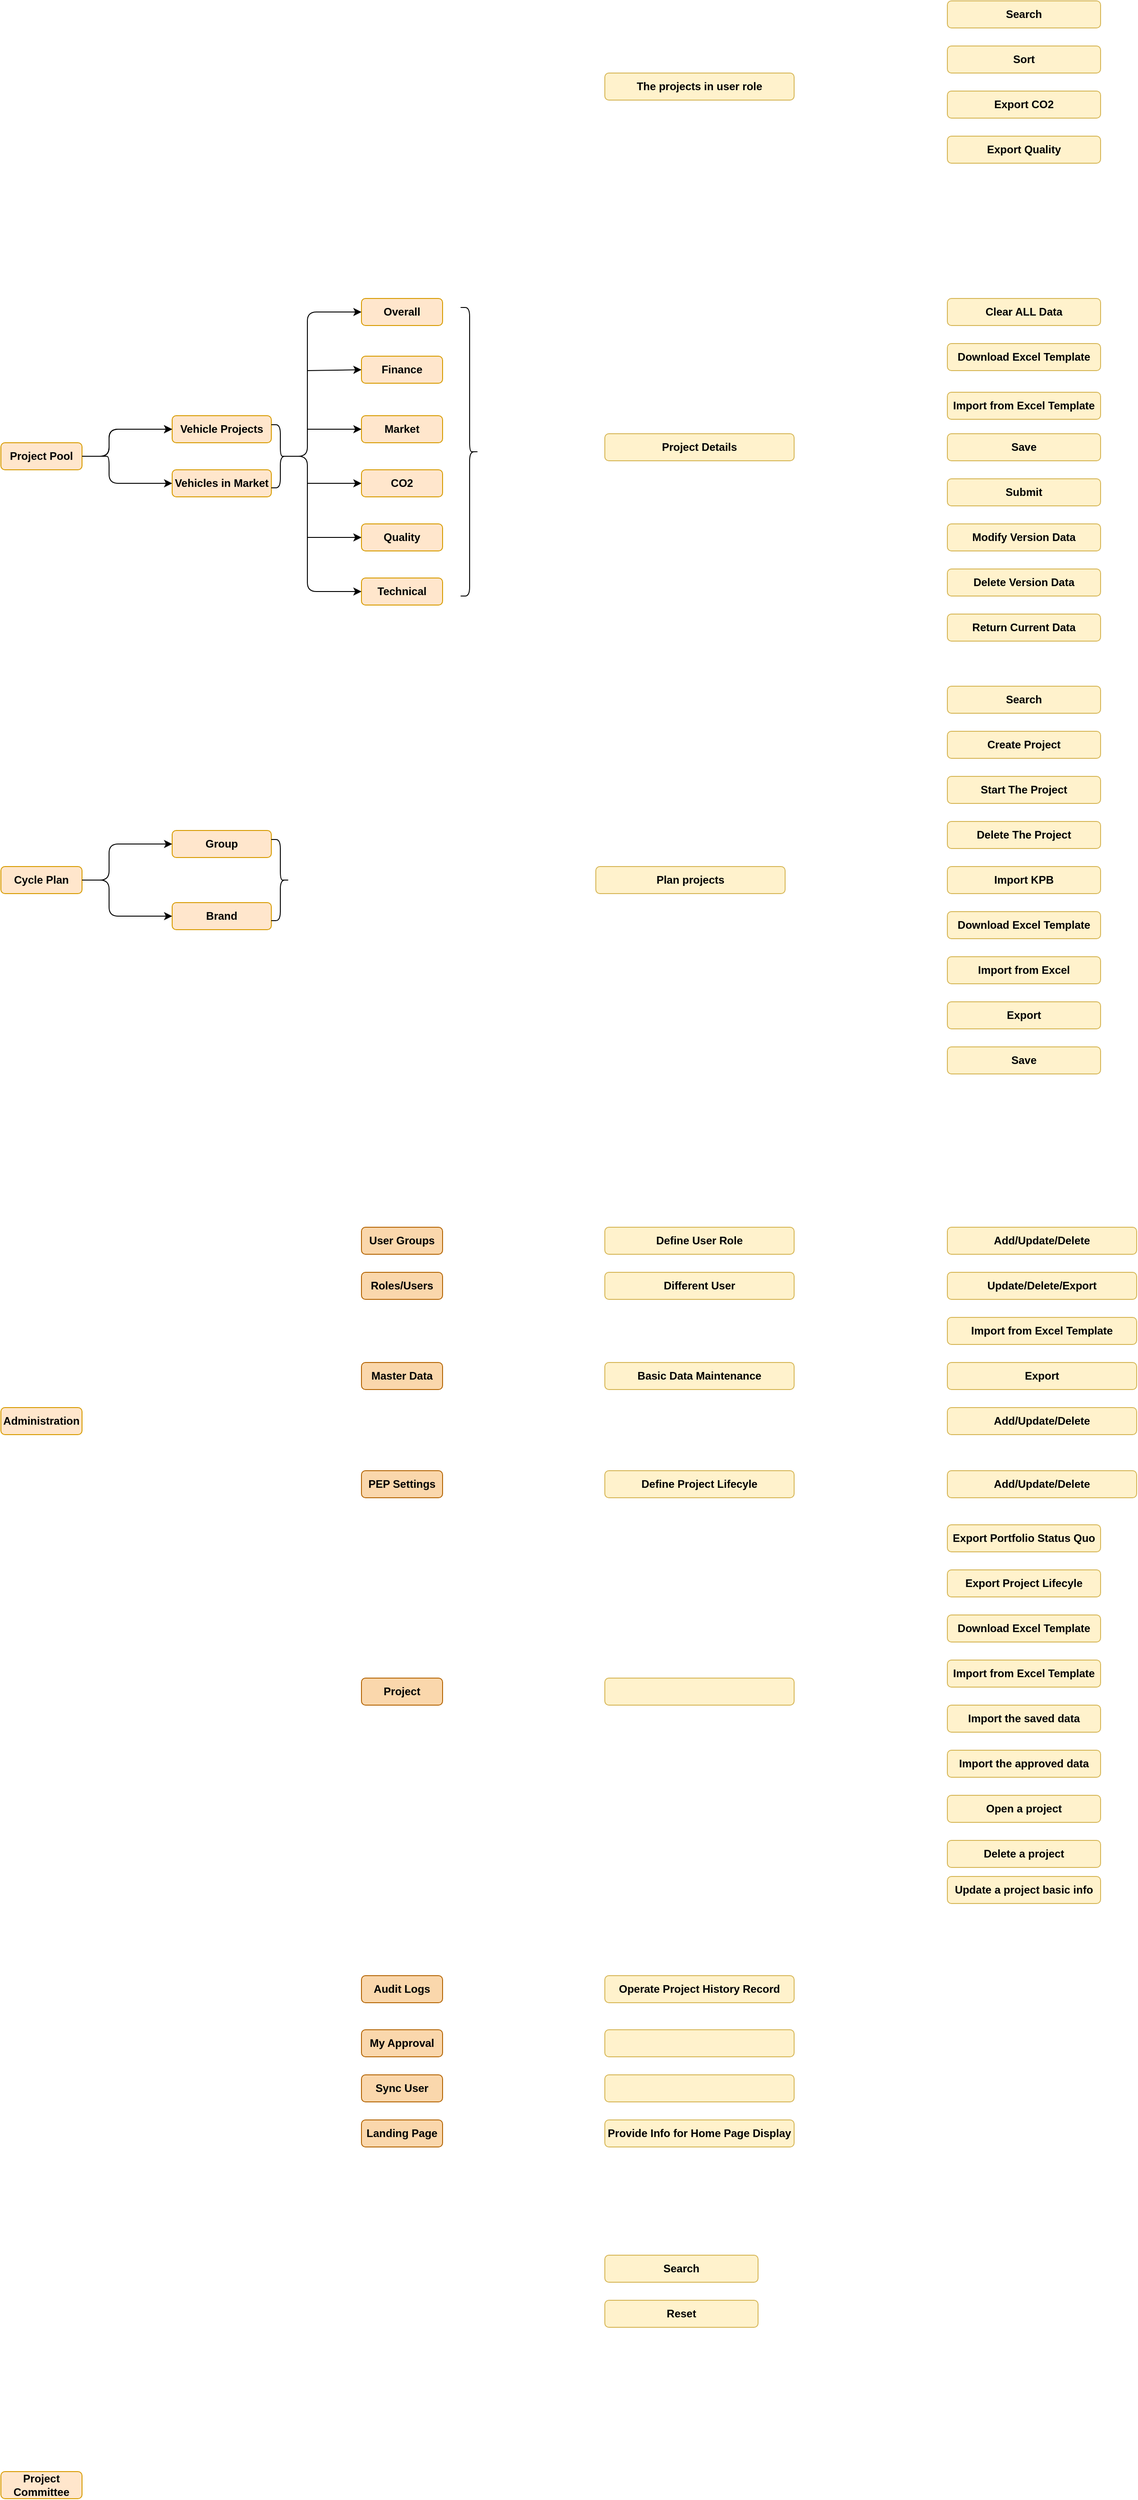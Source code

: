 <mxfile version="13.6.6" type="github">
  <diagram id="n2Vf3eqKdyxLM4GQyHRS" name="Page-1">
    <mxGraphModel dx="1422" dy="741" grid="1" gridSize="10" guides="1" tooltips="1" connect="1" arrows="1" fold="1" page="1" pageScale="1" pageWidth="4681" pageHeight="3300" math="0" shadow="0">
      <root>
        <mxCell id="0" />
        <mxCell id="1" parent="0" />
        <mxCell id="k5MXxjJfHEkBRCnErAjd-1" value="Project Pool" style="rounded=1;whiteSpace=wrap;html=1;fillColor=#ffe6cc;strokeColor=#d79b00;fontStyle=1" vertex="1" parent="1">
          <mxGeometry x="40" y="820" width="90" height="30" as="geometry" />
        </mxCell>
        <mxCell id="k5MXxjJfHEkBRCnErAjd-2" value="Vehicle Projects" style="rounded=1;whiteSpace=wrap;html=1;fillColor=#ffe6cc;strokeColor=#d79b00;fontStyle=1" vertex="1" parent="1">
          <mxGeometry x="230" y="790" width="110" height="30" as="geometry" />
        </mxCell>
        <mxCell id="k5MXxjJfHEkBRCnErAjd-3" value="Vehicles in Market" style="rounded=1;whiteSpace=wrap;html=1;fillColor=#ffe6cc;strokeColor=#d79b00;fontStyle=1" vertex="1" parent="1">
          <mxGeometry x="230" y="850" width="110" height="30" as="geometry" />
        </mxCell>
        <mxCell id="k5MXxjJfHEkBRCnErAjd-5" value="Overall" style="rounded=1;whiteSpace=wrap;html=1;fillColor=#ffe6cc;strokeColor=#d79b00;fontStyle=1" vertex="1" parent="1">
          <mxGeometry x="440" y="660" width="90" height="30" as="geometry" />
        </mxCell>
        <mxCell id="k5MXxjJfHEkBRCnErAjd-6" value="CO2" style="rounded=1;whiteSpace=wrap;html=1;fillColor=#ffe6cc;strokeColor=#d79b00;fontStyle=1" vertex="1" parent="1">
          <mxGeometry x="440" y="850" width="90" height="30" as="geometry" />
        </mxCell>
        <mxCell id="k5MXxjJfHEkBRCnErAjd-7" value="Market" style="rounded=1;whiteSpace=wrap;html=1;fillColor=#ffe6cc;strokeColor=#d79b00;fontStyle=1" vertex="1" parent="1">
          <mxGeometry x="440" y="790" width="90" height="30" as="geometry" />
        </mxCell>
        <mxCell id="k5MXxjJfHEkBRCnErAjd-8" value="Finance" style="rounded=1;whiteSpace=wrap;html=1;fillColor=#ffe6cc;strokeColor=#d79b00;fontStyle=1" vertex="1" parent="1">
          <mxGeometry x="440" y="724" width="90" height="30" as="geometry" />
        </mxCell>
        <mxCell id="k5MXxjJfHEkBRCnErAjd-9" value="Quality" style="rounded=1;whiteSpace=wrap;html=1;fillColor=#ffe6cc;strokeColor=#d79b00;fontStyle=1" vertex="1" parent="1">
          <mxGeometry x="440" y="910" width="90" height="30" as="geometry" />
        </mxCell>
        <mxCell id="k5MXxjJfHEkBRCnErAjd-10" value="Technical" style="rounded=1;whiteSpace=wrap;html=1;fillColor=#ffe6cc;strokeColor=#d79b00;fontStyle=1" vertex="1" parent="1">
          <mxGeometry x="440" y="970" width="90" height="30" as="geometry" />
        </mxCell>
        <mxCell id="k5MXxjJfHEkBRCnErAjd-12" value="" style="endArrow=classic;html=1;exitX=1;exitY=0.5;exitDx=0;exitDy=0;entryX=0;entryY=0.5;entryDx=0;entryDy=0;fontStyle=1" edge="1" parent="1" source="k5MXxjJfHEkBRCnErAjd-1" target="k5MXxjJfHEkBRCnErAjd-3">
          <mxGeometry width="50" height="50" relative="1" as="geometry">
            <mxPoint x="130" y="870" as="sourcePoint" />
            <mxPoint x="180" y="820" as="targetPoint" />
            <Array as="points">
              <mxPoint x="150" y="835" />
              <mxPoint x="160" y="835" />
              <mxPoint x="160" y="865" />
            </Array>
          </mxGeometry>
        </mxCell>
        <mxCell id="k5MXxjJfHEkBRCnErAjd-13" value="" style="endArrow=classic;html=1;exitX=1;exitY=0.5;exitDx=0;exitDy=0;entryX=0;entryY=0.5;entryDx=0;entryDy=0;fontStyle=1" edge="1" parent="1" source="k5MXxjJfHEkBRCnErAjd-1" target="k5MXxjJfHEkBRCnErAjd-2">
          <mxGeometry width="50" height="50" relative="1" as="geometry">
            <mxPoint x="560" y="770" as="sourcePoint" />
            <mxPoint x="610" y="720" as="targetPoint" />
            <Array as="points">
              <mxPoint x="160" y="835" />
              <mxPoint x="160" y="805" />
            </Array>
          </mxGeometry>
        </mxCell>
        <mxCell id="k5MXxjJfHEkBRCnErAjd-14" value="" style="shape=curlyBracket;whiteSpace=wrap;html=1;rounded=1;direction=west;size=0.5;fontStyle=1" vertex="1" parent="1">
          <mxGeometry x="340" y="800" width="20" height="70" as="geometry" />
        </mxCell>
        <mxCell id="k5MXxjJfHEkBRCnErAjd-15" value="" style="endArrow=classic;html=1;exitX=0.1;exitY=0.5;exitDx=0;exitDy=0;exitPerimeter=0;entryX=0;entryY=0.5;entryDx=0;entryDy=0;fontStyle=1" edge="1" parent="1" source="k5MXxjJfHEkBRCnErAjd-14" target="k5MXxjJfHEkBRCnErAjd-5">
          <mxGeometry width="50" height="50" relative="1" as="geometry">
            <mxPoint x="560" y="770" as="sourcePoint" />
            <mxPoint x="610" y="720" as="targetPoint" />
            <Array as="points">
              <mxPoint x="380" y="835" />
              <mxPoint x="380" y="675" />
            </Array>
          </mxGeometry>
        </mxCell>
        <mxCell id="k5MXxjJfHEkBRCnErAjd-16" value="" style="endArrow=classic;html=1;exitX=0.1;exitY=0.5;exitDx=0;exitDy=0;exitPerimeter=0;entryX=0;entryY=0.5;entryDx=0;entryDy=0;fontStyle=1" edge="1" parent="1" source="k5MXxjJfHEkBRCnErAjd-14" target="k5MXxjJfHEkBRCnErAjd-10">
          <mxGeometry width="50" height="50" relative="1" as="geometry">
            <mxPoint x="560" y="770" as="sourcePoint" />
            <mxPoint x="610" y="720" as="targetPoint" />
            <Array as="points">
              <mxPoint x="380" y="835" />
              <mxPoint x="380" y="985" />
            </Array>
          </mxGeometry>
        </mxCell>
        <mxCell id="k5MXxjJfHEkBRCnErAjd-17" value="" style="endArrow=classic;html=1;entryX=0;entryY=0.5;entryDx=0;entryDy=0;fontStyle=1" edge="1" parent="1" target="k5MXxjJfHEkBRCnErAjd-8">
          <mxGeometry width="50" height="50" relative="1" as="geometry">
            <mxPoint x="380" y="740" as="sourcePoint" />
            <mxPoint x="610" y="720" as="targetPoint" />
          </mxGeometry>
        </mxCell>
        <mxCell id="k5MXxjJfHEkBRCnErAjd-18" value="" style="endArrow=classic;html=1;entryX=0;entryY=0.5;entryDx=0;entryDy=0;fontStyle=1" edge="1" parent="1" target="k5MXxjJfHEkBRCnErAjd-7">
          <mxGeometry width="50" height="50" relative="1" as="geometry">
            <mxPoint x="380" y="805" as="sourcePoint" />
            <mxPoint x="610" y="720" as="targetPoint" />
          </mxGeometry>
        </mxCell>
        <mxCell id="k5MXxjJfHEkBRCnErAjd-19" value="" style="endArrow=classic;html=1;entryX=0;entryY=0.5;entryDx=0;entryDy=0;fontStyle=1" edge="1" parent="1" target="k5MXxjJfHEkBRCnErAjd-6">
          <mxGeometry width="50" height="50" relative="1" as="geometry">
            <mxPoint x="380" y="865" as="sourcePoint" />
            <mxPoint x="610" y="720" as="targetPoint" />
          </mxGeometry>
        </mxCell>
        <mxCell id="k5MXxjJfHEkBRCnErAjd-20" value="" style="endArrow=classic;html=1;entryX=0;entryY=0.5;entryDx=0;entryDy=0;fontStyle=1" edge="1" parent="1" target="k5MXxjJfHEkBRCnErAjd-9">
          <mxGeometry width="50" height="50" relative="1" as="geometry">
            <mxPoint x="380" y="925" as="sourcePoint" />
            <mxPoint x="610" y="720" as="targetPoint" />
          </mxGeometry>
        </mxCell>
        <mxCell id="k5MXxjJfHEkBRCnErAjd-21" value="" style="shape=curlyBracket;whiteSpace=wrap;html=1;rounded=1;direction=west;size=0.5;fontStyle=1" vertex="1" parent="1">
          <mxGeometry x="550" y="670" width="20" height="320" as="geometry" />
        </mxCell>
        <mxCell id="k5MXxjJfHEkBRCnErAjd-25" value="User Groups" style="rounded=1;whiteSpace=wrap;html=1;fillColor=#fad7ac;strokeColor=#b46504;fontStyle=1" vertex="1" parent="1">
          <mxGeometry x="440" y="1690" width="90" height="30" as="geometry" />
        </mxCell>
        <mxCell id="k5MXxjJfHEkBRCnErAjd-26" value="Roles/Users" style="rounded=1;whiteSpace=wrap;html=1;fillColor=#fad7ac;strokeColor=#b46504;fontStyle=1" vertex="1" parent="1">
          <mxGeometry x="440" y="1740" width="90" height="30" as="geometry" />
        </mxCell>
        <mxCell id="k5MXxjJfHEkBRCnErAjd-27" value="Master Data " style="rounded=1;whiteSpace=wrap;html=1;fillColor=#fad7ac;strokeColor=#b46504;fontStyle=1" vertex="1" parent="1">
          <mxGeometry x="440" y="1840" width="90" height="30" as="geometry" />
        </mxCell>
        <mxCell id="k5MXxjJfHEkBRCnErAjd-28" value="PEP Settings" style="rounded=1;whiteSpace=wrap;html=1;fillColor=#fad7ac;strokeColor=#b46504;fontStyle=1" vertex="1" parent="1">
          <mxGeometry x="440" y="1960" width="90" height="30" as="geometry" />
        </mxCell>
        <mxCell id="k5MXxjJfHEkBRCnErAjd-29" value="My Approval" style="rounded=1;whiteSpace=wrap;html=1;fillColor=#fad7ac;strokeColor=#b46504;fontStyle=1" vertex="1" parent="1">
          <mxGeometry x="440" y="2580" width="90" height="30" as="geometry" />
        </mxCell>
        <mxCell id="k5MXxjJfHEkBRCnErAjd-31" value="Audit Logs" style="rounded=1;whiteSpace=wrap;html=1;fillColor=#fad7ac;strokeColor=#b46504;fontStyle=1" vertex="1" parent="1">
          <mxGeometry x="440" y="2520" width="90" height="30" as="geometry" />
        </mxCell>
        <mxCell id="k5MXxjJfHEkBRCnErAjd-32" value="Sync User" style="rounded=1;whiteSpace=wrap;html=1;fillColor=#fad7ac;strokeColor=#b46504;fontStyle=1" vertex="1" parent="1">
          <mxGeometry x="440" y="2630" width="90" height="30" as="geometry" />
        </mxCell>
        <mxCell id="k5MXxjJfHEkBRCnErAjd-33" value="Landing Page" style="rounded=1;whiteSpace=wrap;html=1;fillColor=#fad7ac;strokeColor=#b46504;fontStyle=1" vertex="1" parent="1">
          <mxGeometry x="440" y="2680" width="90" height="30" as="geometry" />
        </mxCell>
        <mxCell id="k5MXxjJfHEkBRCnErAjd-43" value="Administration" style="rounded=1;whiteSpace=wrap;html=1;fillColor=#ffe6cc;strokeColor=#d79b00;fontStyle=1" vertex="1" parent="1">
          <mxGeometry x="40" y="1890" width="90" height="30" as="geometry" />
        </mxCell>
        <mxCell id="k5MXxjJfHEkBRCnErAjd-44" value="Cycle Plan" style="rounded=1;whiteSpace=wrap;html=1;fillColor=#ffe6cc;strokeColor=#d79b00;fontStyle=1" vertex="1" parent="1">
          <mxGeometry x="40" y="1290" width="90" height="30" as="geometry" />
        </mxCell>
        <mxCell id="k5MXxjJfHEkBRCnErAjd-45" value="Group" style="rounded=1;whiteSpace=wrap;html=1;fillColor=#ffe6cc;strokeColor=#d79b00;fontStyle=1" vertex="1" parent="1">
          <mxGeometry x="230" y="1250" width="110" height="30" as="geometry" />
        </mxCell>
        <mxCell id="k5MXxjJfHEkBRCnErAjd-46" value="Brand" style="rounded=1;whiteSpace=wrap;html=1;fillColor=#ffe6cc;strokeColor=#d79b00;fontStyle=1" vertex="1" parent="1">
          <mxGeometry x="230" y="1330" width="110" height="30" as="geometry" />
        </mxCell>
        <mxCell id="k5MXxjJfHEkBRCnErAjd-47" value="" style="endArrow=classic;html=1;exitX=1;exitY=0.5;exitDx=0;exitDy=0;entryX=0;entryY=0.5;entryDx=0;entryDy=0;fontStyle=1" edge="1" parent="1">
          <mxGeometry width="50" height="50" relative="1" as="geometry">
            <mxPoint x="130" y="835" as="sourcePoint" />
            <mxPoint x="230" y="805" as="targetPoint" />
            <Array as="points">
              <mxPoint x="160" y="835" />
              <mxPoint x="160" y="805" />
            </Array>
          </mxGeometry>
        </mxCell>
        <mxCell id="k5MXxjJfHEkBRCnErAjd-48" value="" style="endArrow=classic;html=1;exitX=1;exitY=0.5;exitDx=0;exitDy=0;entryX=0;entryY=0.5;entryDx=0;entryDy=0;" edge="1" parent="1" source="k5MXxjJfHEkBRCnErAjd-44" target="k5MXxjJfHEkBRCnErAjd-45">
          <mxGeometry width="50" height="50" relative="1" as="geometry">
            <mxPoint x="560" y="1310" as="sourcePoint" />
            <mxPoint x="610" y="1260" as="targetPoint" />
            <Array as="points">
              <mxPoint x="160" y="1305" />
              <mxPoint x="160" y="1265" />
            </Array>
          </mxGeometry>
        </mxCell>
        <mxCell id="k5MXxjJfHEkBRCnErAjd-49" value="" style="endArrow=classic;html=1;exitX=1;exitY=0.5;exitDx=0;exitDy=0;entryX=0;entryY=0.5;entryDx=0;entryDy=0;" edge="1" parent="1" source="k5MXxjJfHEkBRCnErAjd-44" target="k5MXxjJfHEkBRCnErAjd-46">
          <mxGeometry width="50" height="50" relative="1" as="geometry">
            <mxPoint x="560" y="1310" as="sourcePoint" />
            <mxPoint x="610" y="1260" as="targetPoint" />
            <Array as="points">
              <mxPoint x="160" y="1305" />
              <mxPoint x="160" y="1345" />
            </Array>
          </mxGeometry>
        </mxCell>
        <mxCell id="k5MXxjJfHEkBRCnErAjd-50" value="" style="shape=curlyBracket;whiteSpace=wrap;html=1;rounded=1;direction=west;size=0.5;fontStyle=1" vertex="1" parent="1">
          <mxGeometry x="340" y="1260" width="20" height="90" as="geometry" />
        </mxCell>
        <mxCell id="k5MXxjJfHEkBRCnErAjd-53" value="Clear ALL Data" style="rounded=1;whiteSpace=wrap;html=1;fillColor=#fff2cc;strokeColor=#d6b656;fontStyle=1" vertex="1" parent="1">
          <mxGeometry x="1090" y="660" width="170" height="30" as="geometry" />
        </mxCell>
        <mxCell id="k5MXxjJfHEkBRCnErAjd-54" value="Download Excel Template" style="rounded=1;whiteSpace=wrap;html=1;fillColor=#fff2cc;strokeColor=#d6b656;fontStyle=1" vertex="1" parent="1">
          <mxGeometry x="1090" y="710" width="170" height="30" as="geometry" />
        </mxCell>
        <mxCell id="k5MXxjJfHEkBRCnErAjd-55" value="Import from Excel Template" style="rounded=1;whiteSpace=wrap;html=1;fillColor=#fff2cc;strokeColor=#d6b656;fontStyle=1" vertex="1" parent="1">
          <mxGeometry x="1090" y="764" width="170" height="30" as="geometry" />
        </mxCell>
        <mxCell id="k5MXxjJfHEkBRCnErAjd-56" value="Save" style="rounded=1;whiteSpace=wrap;html=1;fillColor=#fff2cc;strokeColor=#d6b656;fontStyle=1" vertex="1" parent="1">
          <mxGeometry x="1090" y="810" width="170" height="30" as="geometry" />
        </mxCell>
        <mxCell id="k5MXxjJfHEkBRCnErAjd-57" value="Submit" style="rounded=1;whiteSpace=wrap;html=1;fillColor=#fff2cc;strokeColor=#d6b656;fontStyle=1" vertex="1" parent="1">
          <mxGeometry x="1090" y="860" width="170" height="30" as="geometry" />
        </mxCell>
        <mxCell id="k5MXxjJfHEkBRCnErAjd-58" value="Modify Version Data" style="rounded=1;whiteSpace=wrap;html=1;fillColor=#fff2cc;strokeColor=#d6b656;fontStyle=1" vertex="1" parent="1">
          <mxGeometry x="1090" y="910" width="170" height="30" as="geometry" />
        </mxCell>
        <mxCell id="k5MXxjJfHEkBRCnErAjd-59" value="Delete Version Data" style="rounded=1;whiteSpace=wrap;html=1;fillColor=#fff2cc;strokeColor=#d6b656;fontStyle=1" vertex="1" parent="1">
          <mxGeometry x="1090" y="960" width="170" height="30" as="geometry" />
        </mxCell>
        <mxCell id="k5MXxjJfHEkBRCnErAjd-61" value="Return Current Data" style="rounded=1;whiteSpace=wrap;html=1;fillColor=#fff2cc;strokeColor=#d6b656;fontStyle=1" vertex="1" parent="1">
          <mxGeometry x="1090" y="1010" width="170" height="30" as="geometry" />
        </mxCell>
        <mxCell id="k5MXxjJfHEkBRCnErAjd-62" value="Search" style="rounded=1;whiteSpace=wrap;html=1;fillColor=#fff2cc;strokeColor=#d6b656;fontStyle=1" vertex="1" parent="1">
          <mxGeometry x="1090" y="1090" width="170" height="30" as="geometry" />
        </mxCell>
        <mxCell id="k5MXxjJfHEkBRCnErAjd-63" value="Create Project" style="rounded=1;whiteSpace=wrap;html=1;fillColor=#fff2cc;strokeColor=#d6b656;fontStyle=1" vertex="1" parent="1">
          <mxGeometry x="1090" y="1140" width="170" height="30" as="geometry" />
        </mxCell>
        <mxCell id="k5MXxjJfHEkBRCnErAjd-64" value="Start The Project" style="rounded=1;whiteSpace=wrap;html=1;fillColor=#fff2cc;strokeColor=#d6b656;fontStyle=1" vertex="1" parent="1">
          <mxGeometry x="1090" y="1190" width="170" height="30" as="geometry" />
        </mxCell>
        <mxCell id="k5MXxjJfHEkBRCnErAjd-65" value="Delete The Project" style="rounded=1;whiteSpace=wrap;html=1;fillColor=#fff2cc;strokeColor=#d6b656;fontStyle=1" vertex="1" parent="1">
          <mxGeometry x="1090" y="1240" width="170" height="30" as="geometry" />
        </mxCell>
        <mxCell id="k5MXxjJfHEkBRCnErAjd-66" value="Import KPB" style="rounded=1;whiteSpace=wrap;html=1;fillColor=#fff2cc;strokeColor=#d6b656;fontStyle=1" vertex="1" parent="1">
          <mxGeometry x="1090" y="1290" width="170" height="30" as="geometry" />
        </mxCell>
        <mxCell id="k5MXxjJfHEkBRCnErAjd-67" value="Download Excel Template" style="rounded=1;whiteSpace=wrap;html=1;fillColor=#fff2cc;strokeColor=#d6b656;fontStyle=1" vertex="1" parent="1">
          <mxGeometry x="1090" y="1340" width="170" height="30" as="geometry" />
        </mxCell>
        <mxCell id="k5MXxjJfHEkBRCnErAjd-68" value="Import from Excel" style="rounded=1;whiteSpace=wrap;html=1;fillColor=#fff2cc;strokeColor=#d6b656;fontStyle=1" vertex="1" parent="1">
          <mxGeometry x="1090" y="1390" width="170" height="30" as="geometry" />
        </mxCell>
        <mxCell id="k5MXxjJfHEkBRCnErAjd-69" value="Export" style="rounded=1;whiteSpace=wrap;html=1;fillColor=#fff2cc;strokeColor=#d6b656;fontStyle=1" vertex="1" parent="1">
          <mxGeometry x="1090" y="1440" width="170" height="30" as="geometry" />
        </mxCell>
        <mxCell id="k5MXxjJfHEkBRCnErAjd-70" value="Save" style="rounded=1;whiteSpace=wrap;html=1;fillColor=#fff2cc;strokeColor=#d6b656;fontStyle=1" vertex="1" parent="1">
          <mxGeometry x="1090" y="1490" width="170" height="30" as="geometry" />
        </mxCell>
        <mxCell id="k5MXxjJfHEkBRCnErAjd-71" value="Project Committee" style="rounded=1;whiteSpace=wrap;html=1;fillColor=#ffe6cc;strokeColor=#d79b00;fontStyle=1" vertex="1" parent="1">
          <mxGeometry x="40" y="3070" width="90" height="30" as="geometry" />
        </mxCell>
        <mxCell id="k5MXxjJfHEkBRCnErAjd-72" value="Search" style="rounded=1;whiteSpace=wrap;html=1;fillColor=#fff2cc;strokeColor=#d6b656;fontStyle=1" vertex="1" parent="1">
          <mxGeometry x="710" y="2830" width="170" height="30" as="geometry" />
        </mxCell>
        <mxCell id="k5MXxjJfHEkBRCnErAjd-73" value="Reset" style="rounded=1;whiteSpace=wrap;html=1;fillColor=#fff2cc;strokeColor=#d6b656;fontStyle=1" vertex="1" parent="1">
          <mxGeometry x="710" y="2880" width="170" height="30" as="geometry" />
        </mxCell>
        <mxCell id="k5MXxjJfHEkBRCnErAjd-74" value="Search" style="rounded=1;whiteSpace=wrap;html=1;fillColor=#fff2cc;strokeColor=#d6b656;fontStyle=1" vertex="1" parent="1">
          <mxGeometry x="1090" y="330" width="170" height="30" as="geometry" />
        </mxCell>
        <mxCell id="k5MXxjJfHEkBRCnErAjd-75" value="Sort" style="rounded=1;whiteSpace=wrap;html=1;fillColor=#fff2cc;strokeColor=#d6b656;fontStyle=1" vertex="1" parent="1">
          <mxGeometry x="1090" y="380" width="170" height="30" as="geometry" />
        </mxCell>
        <mxCell id="k5MXxjJfHEkBRCnErAjd-76" value="Export CO2" style="rounded=1;whiteSpace=wrap;html=1;fillColor=#fff2cc;strokeColor=#d6b656;fontStyle=1" vertex="1" parent="1">
          <mxGeometry x="1090" y="430" width="170" height="30" as="geometry" />
        </mxCell>
        <mxCell id="k5MXxjJfHEkBRCnErAjd-77" value="Export Quality" style="rounded=1;whiteSpace=wrap;html=1;fillColor=#fff2cc;strokeColor=#d6b656;fontStyle=1" vertex="1" parent="1">
          <mxGeometry x="1090" y="480" width="170" height="30" as="geometry" />
        </mxCell>
        <mxCell id="k5MXxjJfHEkBRCnErAjd-78" value="Export Portfolio Status Quo" style="rounded=1;whiteSpace=wrap;html=1;fillColor=#fff2cc;strokeColor=#d6b656;fontStyle=1" vertex="1" parent="1">
          <mxGeometry x="1090" y="2020" width="170" height="30" as="geometry" />
        </mxCell>
        <mxCell id="k5MXxjJfHEkBRCnErAjd-79" value="Export Project Lifecyle" style="rounded=1;whiteSpace=wrap;html=1;fillColor=#fff2cc;strokeColor=#d6b656;fontStyle=1" vertex="1" parent="1">
          <mxGeometry x="1090" y="2070" width="170" height="30" as="geometry" />
        </mxCell>
        <mxCell id="k5MXxjJfHEkBRCnErAjd-80" value="Download Excel Template" style="rounded=1;whiteSpace=wrap;html=1;fillColor=#fff2cc;strokeColor=#d6b656;fontStyle=1" vertex="1" parent="1">
          <mxGeometry x="1090" y="2120" width="170" height="30" as="geometry" />
        </mxCell>
        <mxCell id="k5MXxjJfHEkBRCnErAjd-81" value="Import from Excel Template" style="rounded=1;whiteSpace=wrap;html=1;fillColor=#fff2cc;strokeColor=#d6b656;fontStyle=1" vertex="1" parent="1">
          <mxGeometry x="1090" y="2170" width="170" height="30" as="geometry" />
        </mxCell>
        <mxCell id="k5MXxjJfHEkBRCnErAjd-82" value="Import the saved data" style="rounded=1;whiteSpace=wrap;html=1;fillColor=#fff2cc;strokeColor=#d6b656;fontStyle=1" vertex="1" parent="1">
          <mxGeometry x="1090" y="2220" width="170" height="30" as="geometry" />
        </mxCell>
        <mxCell id="k5MXxjJfHEkBRCnErAjd-83" value="Import the approved data" style="rounded=1;whiteSpace=wrap;html=1;fillColor=#fff2cc;strokeColor=#d6b656;fontStyle=1" vertex="1" parent="1">
          <mxGeometry x="1090" y="2270" width="170" height="30" as="geometry" />
        </mxCell>
        <mxCell id="k5MXxjJfHEkBRCnErAjd-84" value="Open a project" style="rounded=1;whiteSpace=wrap;html=1;fillColor=#fff2cc;strokeColor=#d6b656;fontStyle=1" vertex="1" parent="1">
          <mxGeometry x="1090" y="2320" width="170" height="30" as="geometry" />
        </mxCell>
        <mxCell id="k5MXxjJfHEkBRCnErAjd-85" value="Delete a project" style="rounded=1;whiteSpace=wrap;html=1;fillColor=#fff2cc;strokeColor=#d6b656;fontStyle=1" vertex="1" parent="1">
          <mxGeometry x="1090" y="2370" width="170" height="30" as="geometry" />
        </mxCell>
        <mxCell id="k5MXxjJfHEkBRCnErAjd-86" value="Update a project basic info" style="rounded=1;whiteSpace=wrap;html=1;fillColor=#fff2cc;strokeColor=#d6b656;fontStyle=1" vertex="1" parent="1">
          <mxGeometry x="1090" y="2410" width="170" height="30" as="geometry" />
        </mxCell>
        <mxCell id="k5MXxjJfHEkBRCnErAjd-87" value="Add/Update/Delete" style="rounded=1;whiteSpace=wrap;html=1;fillColor=#fff2cc;strokeColor=#d6b656;fontStyle=1" vertex="1" parent="1">
          <mxGeometry x="1090" y="1690" width="210" height="30" as="geometry" />
        </mxCell>
        <mxCell id="k5MXxjJfHEkBRCnErAjd-90" value="Update/Delete/Export" style="rounded=1;whiteSpace=wrap;html=1;fillColor=#fff2cc;strokeColor=#d6b656;fontStyle=1" vertex="1" parent="1">
          <mxGeometry x="1090" y="1740" width="210" height="30" as="geometry" />
        </mxCell>
        <mxCell id="k5MXxjJfHEkBRCnErAjd-92" value="Import from Excel Template" style="rounded=1;whiteSpace=wrap;html=1;fillColor=#fff2cc;strokeColor=#d6b656;fontStyle=1" vertex="1" parent="1">
          <mxGeometry x="1090" y="1790" width="210" height="30" as="geometry" />
        </mxCell>
        <mxCell id="k5MXxjJfHEkBRCnErAjd-93" value="Add/Update/Delete" style="rounded=1;whiteSpace=wrap;html=1;fillColor=#fff2cc;strokeColor=#d6b656;fontStyle=1" vertex="1" parent="1">
          <mxGeometry x="1090" y="1890" width="210" height="30" as="geometry" />
        </mxCell>
        <mxCell id="k5MXxjJfHEkBRCnErAjd-94" value="Export" style="rounded=1;whiteSpace=wrap;html=1;fillColor=#fff2cc;strokeColor=#d6b656;fontStyle=1" vertex="1" parent="1">
          <mxGeometry x="1090" y="1840" width="210" height="30" as="geometry" />
        </mxCell>
        <mxCell id="k5MXxjJfHEkBRCnErAjd-95" value="Add/Update/Delete" style="rounded=1;whiteSpace=wrap;html=1;fillColor=#fff2cc;strokeColor=#d6b656;fontStyle=1" vertex="1" parent="1">
          <mxGeometry x="1090" y="1960" width="210" height="30" as="geometry" />
        </mxCell>
        <mxCell id="k5MXxjJfHEkBRCnErAjd-97" value="Define User Role" style="rounded=1;whiteSpace=wrap;html=1;fillColor=#fff2cc;strokeColor=#d6b656;fontStyle=1" vertex="1" parent="1">
          <mxGeometry x="710" y="1690" width="210" height="30" as="geometry" />
        </mxCell>
        <mxCell id="k5MXxjJfHEkBRCnErAjd-98" value="Different User" style="rounded=1;whiteSpace=wrap;html=1;fillColor=#fff2cc;strokeColor=#d6b656;fontStyle=1" vertex="1" parent="1">
          <mxGeometry x="710" y="1740" width="210" height="30" as="geometry" />
        </mxCell>
        <mxCell id="k5MXxjJfHEkBRCnErAjd-99" value="Basic Data Maintenance" style="rounded=1;whiteSpace=wrap;html=1;fillColor=#fff2cc;strokeColor=#d6b656;fontStyle=1" vertex="1" parent="1">
          <mxGeometry x="710" y="1840" width="210" height="30" as="geometry" />
        </mxCell>
        <mxCell id="k5MXxjJfHEkBRCnErAjd-100" value="Define Project Lifecyle" style="rounded=1;whiteSpace=wrap;html=1;fillColor=#fff2cc;strokeColor=#d6b656;fontStyle=1" vertex="1" parent="1">
          <mxGeometry x="710" y="1960" width="210" height="30" as="geometry" />
        </mxCell>
        <mxCell id="k5MXxjJfHEkBRCnErAjd-101" value="Operate Project History Record" style="rounded=1;whiteSpace=wrap;html=1;fillColor=#fff2cc;strokeColor=#d6b656;fontStyle=1" vertex="1" parent="1">
          <mxGeometry x="710" y="2520" width="210" height="30" as="geometry" />
        </mxCell>
        <mxCell id="k5MXxjJfHEkBRCnErAjd-102" value="" style="rounded=1;whiteSpace=wrap;html=1;fillColor=#fff2cc;strokeColor=#d6b656;fontStyle=1" vertex="1" parent="1">
          <mxGeometry x="710" y="2580" width="210" height="30" as="geometry" />
        </mxCell>
        <mxCell id="k5MXxjJfHEkBRCnErAjd-103" value="" style="rounded=1;whiteSpace=wrap;html=1;fillColor=#fff2cc;strokeColor=#d6b656;fontStyle=1" vertex="1" parent="1">
          <mxGeometry x="710" y="2630" width="210" height="30" as="geometry" />
        </mxCell>
        <mxCell id="k5MXxjJfHEkBRCnErAjd-104" value="Provide Info for Home Page Display" style="rounded=1;whiteSpace=wrap;html=1;fillColor=#fff2cc;strokeColor=#d6b656;fontStyle=1" vertex="1" parent="1">
          <mxGeometry x="710" y="2680" width="210" height="30" as="geometry" />
        </mxCell>
        <mxCell id="k5MXxjJfHEkBRCnErAjd-106" value="Project" style="rounded=1;whiteSpace=wrap;html=1;fillColor=#fad7ac;strokeColor=#b46504;fontStyle=1" vertex="1" parent="1">
          <mxGeometry x="440" y="2190" width="90" height="30" as="geometry" />
        </mxCell>
        <mxCell id="k5MXxjJfHEkBRCnErAjd-107" value="Project Details" style="rounded=1;whiteSpace=wrap;html=1;fillColor=#fff2cc;strokeColor=#d6b656;fontStyle=1" vertex="1" parent="1">
          <mxGeometry x="710" y="810" width="210" height="30" as="geometry" />
        </mxCell>
        <mxCell id="k5MXxjJfHEkBRCnErAjd-108" value="Plan projects" style="rounded=1;whiteSpace=wrap;html=1;fillColor=#fff2cc;strokeColor=#d6b656;fontStyle=1" vertex="1" parent="1">
          <mxGeometry x="700" y="1290" width="210" height="30" as="geometry" />
        </mxCell>
        <mxCell id="k5MXxjJfHEkBRCnErAjd-109" value="" style="rounded=1;whiteSpace=wrap;html=1;fillColor=#fff2cc;strokeColor=#d6b656;fontStyle=1" vertex="1" parent="1">
          <mxGeometry x="710" y="2190" width="210" height="30" as="geometry" />
        </mxCell>
        <mxCell id="k5MXxjJfHEkBRCnErAjd-110" value="The projects in user role" style="rounded=1;whiteSpace=wrap;html=1;fillColor=#fff2cc;strokeColor=#d6b656;fontStyle=1" vertex="1" parent="1">
          <mxGeometry x="710" y="410" width="210" height="30" as="geometry" />
        </mxCell>
      </root>
    </mxGraphModel>
  </diagram>
</mxfile>

